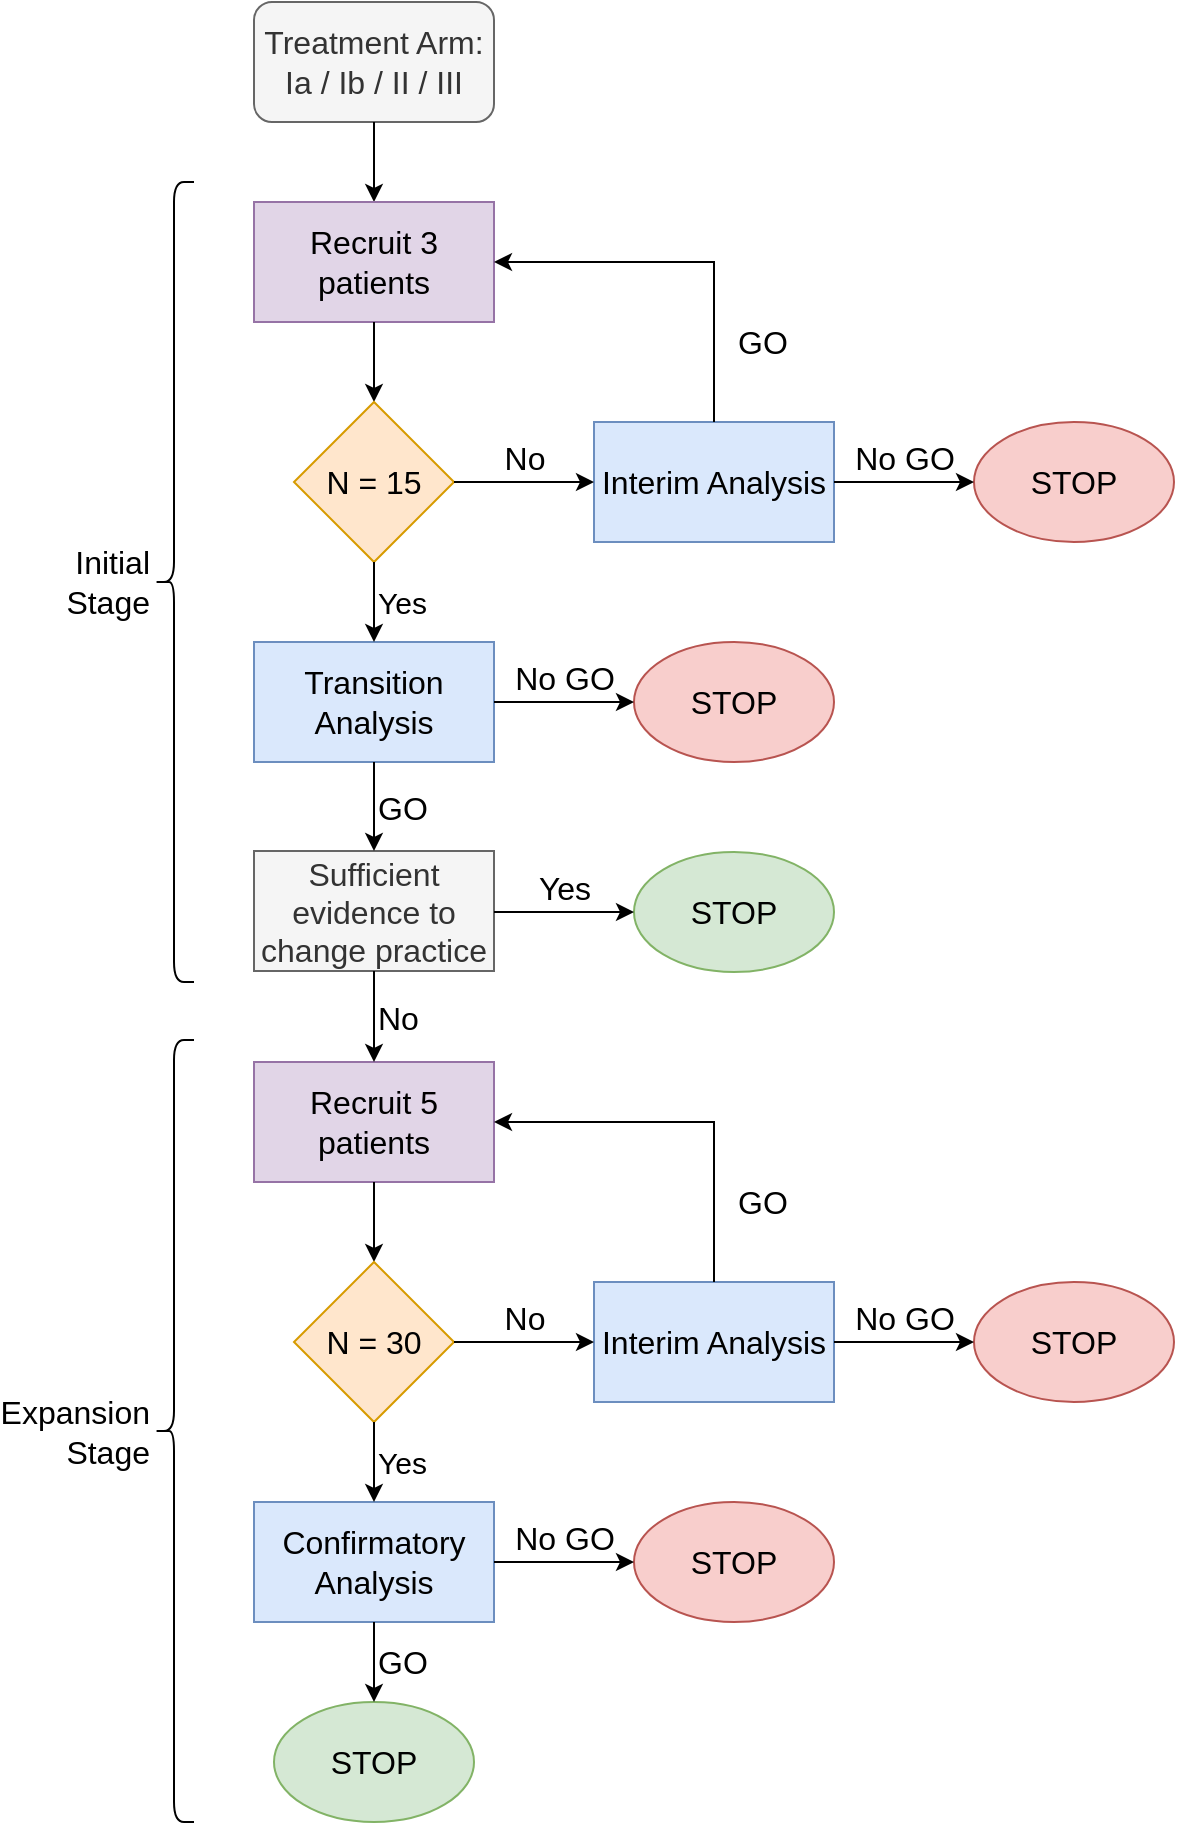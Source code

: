 <mxfile version="21.2.3" type="device">
  <diagram id="C5RBs43oDa-KdzZeNtuy" name="Page-1">
    <mxGraphModel dx="753" dy="509" grid="1" gridSize="10" guides="1" tooltips="1" connect="1" arrows="1" fold="1" page="1" pageScale="1" pageWidth="827" pageHeight="1169" math="0" shadow="0">
      <root>
        <mxCell id="WIyWlLk6GJQsqaUBKTNV-0" />
        <mxCell id="WIyWlLk6GJQsqaUBKTNV-1" parent="WIyWlLk6GJQsqaUBKTNV-0" />
        <mxCell id="vbJcCqgNRkTzz0MTJluE-0" value="Treatment Arm:&lt;br style=&quot;font-size: 16px;&quot;&gt;Ia / Ib / II / III" style="rounded=1;whiteSpace=wrap;html=1;fontSize=16;fillColor=#f5f5f5;fontColor=#333333;strokeColor=#666666;" parent="WIyWlLk6GJQsqaUBKTNV-1" vertex="1">
          <mxGeometry x="134" y="100" width="120" height="60" as="geometry" />
        </mxCell>
        <mxCell id="vbJcCqgNRkTzz0MTJluE-1" value="" style="endArrow=classic;html=1;rounded=0;exitX=0.5;exitY=1;exitDx=0;exitDy=0;" parent="WIyWlLk6GJQsqaUBKTNV-1" source="vbJcCqgNRkTzz0MTJluE-0" edge="1">
          <mxGeometry width="50" height="50" relative="1" as="geometry">
            <mxPoint x="374" y="360" as="sourcePoint" />
            <mxPoint x="194" y="200" as="targetPoint" />
          </mxGeometry>
        </mxCell>
        <mxCell id="vbJcCqgNRkTzz0MTJluE-2" value="Recruit 3 patients" style="rounded=0;whiteSpace=wrap;html=1;fontSize=16;fillColor=#e1d5e7;strokeColor=#9673a6;" parent="WIyWlLk6GJQsqaUBKTNV-1" vertex="1">
          <mxGeometry x="134" y="200" width="120" height="60" as="geometry" />
        </mxCell>
        <mxCell id="vbJcCqgNRkTzz0MTJluE-3" value="" style="endArrow=classic;html=1;rounded=0;exitX=0.5;exitY=1;exitDx=0;exitDy=0;" parent="WIyWlLk6GJQsqaUBKTNV-1" source="vbJcCqgNRkTzz0MTJluE-2" target="vbJcCqgNRkTzz0MTJluE-4" edge="1">
          <mxGeometry width="50" height="50" relative="1" as="geometry">
            <mxPoint x="374" y="360" as="sourcePoint" />
            <mxPoint x="424" y="310" as="targetPoint" />
          </mxGeometry>
        </mxCell>
        <mxCell id="vbJcCqgNRkTzz0MTJluE-4" value="&lt;font style=&quot;font-size: 16px;&quot;&gt;N = 15&lt;/font&gt;" style="rhombus;whiteSpace=wrap;html=1;fillColor=#ffe6cc;strokeColor=#d79b00;" parent="WIyWlLk6GJQsqaUBKTNV-1" vertex="1">
          <mxGeometry x="154" y="300" width="80" height="80" as="geometry" />
        </mxCell>
        <mxCell id="vbJcCqgNRkTzz0MTJluE-5" value="Interim Analysis" style="rounded=0;whiteSpace=wrap;html=1;fontSize=16;fillColor=#dae8fc;strokeColor=#6c8ebf;" parent="WIyWlLk6GJQsqaUBKTNV-1" vertex="1">
          <mxGeometry x="304" y="310" width="120" height="60" as="geometry" />
        </mxCell>
        <mxCell id="vbJcCqgNRkTzz0MTJluE-7" value="No" style="endArrow=classic;html=1;rounded=0;exitX=1;exitY=0.5;exitDx=0;exitDy=0;entryX=0;entryY=0.5;entryDx=0;entryDy=0;fontSize=16;labelPosition=center;verticalLabelPosition=top;align=center;verticalAlign=bottom;" parent="WIyWlLk6GJQsqaUBKTNV-1" target="vbJcCqgNRkTzz0MTJluE-5" edge="1">
          <mxGeometry width="50" height="50" relative="1" as="geometry">
            <mxPoint x="234" y="340" as="sourcePoint" />
            <mxPoint x="294" y="340" as="targetPoint" />
          </mxGeometry>
        </mxCell>
        <mxCell id="vbJcCqgNRkTzz0MTJluE-8" value="Transition Analysis" style="rounded=0;whiteSpace=wrap;html=1;fontSize=16;fillColor=#dae8fc;strokeColor=#6c8ebf;" parent="WIyWlLk6GJQsqaUBKTNV-1" vertex="1">
          <mxGeometry x="134" y="420" width="120" height="60" as="geometry" />
        </mxCell>
        <mxCell id="vbJcCqgNRkTzz0MTJluE-9" value="Yes" style="endArrow=classic;html=1;rounded=0;exitX=0.5;exitY=1;exitDx=0;exitDy=0;fontSize=15;labelPosition=right;verticalLabelPosition=middle;align=left;verticalAlign=middle;" parent="WIyWlLk6GJQsqaUBKTNV-1" source="vbJcCqgNRkTzz0MTJluE-4" target="vbJcCqgNRkTzz0MTJluE-8" edge="1">
          <mxGeometry width="50" height="50" relative="1" as="geometry">
            <mxPoint x="374" y="350" as="sourcePoint" />
            <mxPoint x="424" y="300" as="targetPoint" />
          </mxGeometry>
        </mxCell>
        <mxCell id="vbJcCqgNRkTzz0MTJluE-10" value="STOP" style="ellipse;whiteSpace=wrap;html=1;fontSize=16;fillColor=#f8cecc;strokeColor=#b85450;" parent="WIyWlLk6GJQsqaUBKTNV-1" vertex="1">
          <mxGeometry x="494" y="310" width="100" height="60" as="geometry" />
        </mxCell>
        <mxCell id="vbJcCqgNRkTzz0MTJluE-11" value="No GO" style="endArrow=classic;html=1;rounded=0;entryX=0;entryY=0.5;entryDx=0;entryDy=0;exitX=1;exitY=0.5;exitDx=0;exitDy=0;fontSize=16;labelPosition=center;verticalLabelPosition=top;align=center;verticalAlign=bottom;" parent="WIyWlLk6GJQsqaUBKTNV-1" source="vbJcCqgNRkTzz0MTJluE-5" target="vbJcCqgNRkTzz0MTJluE-10" edge="1">
          <mxGeometry width="50" height="50" relative="1" as="geometry">
            <mxPoint x="374" y="350" as="sourcePoint" />
            <mxPoint x="424" y="300" as="targetPoint" />
          </mxGeometry>
        </mxCell>
        <mxCell id="vbJcCqgNRkTzz0MTJluE-12" value="GO" style="endArrow=classic;html=1;rounded=0;exitX=0.5;exitY=0;exitDx=0;exitDy=0;entryX=1;entryY=0.5;entryDx=0;entryDy=0;fontSize=16;labelPosition=right;verticalLabelPosition=middle;align=left;verticalAlign=middle;" parent="WIyWlLk6GJQsqaUBKTNV-1" source="vbJcCqgNRkTzz0MTJluE-5" target="vbJcCqgNRkTzz0MTJluE-2" edge="1">
          <mxGeometry x="-0.579" y="-10" width="50" height="50" relative="1" as="geometry">
            <mxPoint x="374" y="350" as="sourcePoint" />
            <mxPoint x="424" y="300" as="targetPoint" />
            <Array as="points">
              <mxPoint x="364" y="230" />
            </Array>
            <mxPoint as="offset" />
          </mxGeometry>
        </mxCell>
        <mxCell id="vbJcCqgNRkTzz0MTJluE-13" value="STOP" style="ellipse;whiteSpace=wrap;html=1;fontSize=16;fillColor=#f8cecc;strokeColor=#b85450;" parent="WIyWlLk6GJQsqaUBKTNV-1" vertex="1">
          <mxGeometry x="324" y="420" width="100" height="60" as="geometry" />
        </mxCell>
        <mxCell id="vbJcCqgNRkTzz0MTJluE-14" value="No GO" style="endArrow=classic;html=1;rounded=0;entryX=0;entryY=0.5;entryDx=0;entryDy=0;exitX=1;exitY=0.5;exitDx=0;exitDy=0;fontSize=16;labelPosition=center;verticalLabelPosition=top;align=center;verticalAlign=bottom;" parent="WIyWlLk6GJQsqaUBKTNV-1" target="vbJcCqgNRkTzz0MTJluE-13" edge="1">
          <mxGeometry width="50" height="50" relative="1" as="geometry">
            <mxPoint x="254" y="450" as="sourcePoint" />
            <mxPoint x="254" y="410" as="targetPoint" />
          </mxGeometry>
        </mxCell>
        <mxCell id="vbJcCqgNRkTzz0MTJluE-17" value="Initial Stage" style="shape=curlyBracket;whiteSpace=wrap;html=1;rounded=1;labelPosition=left;verticalLabelPosition=middle;align=right;verticalAlign=middle;fontSize=16;size=0.5;" parent="WIyWlLk6GJQsqaUBKTNV-1" vertex="1">
          <mxGeometry x="84" y="190" width="20" height="400" as="geometry" />
        </mxCell>
        <mxCell id="vbJcCqgNRkTzz0MTJluE-18" value="Sufficient evidence to change practice" style="rounded=0;whiteSpace=wrap;html=1;fontSize=16;fillColor=#f5f5f5;fontColor=#333333;strokeColor=#666666;" parent="WIyWlLk6GJQsqaUBKTNV-1" vertex="1">
          <mxGeometry x="134" y="524.5" width="120" height="60" as="geometry" />
        </mxCell>
        <mxCell id="vbJcCqgNRkTzz0MTJluE-19" value="GO" style="endArrow=classic;html=1;rounded=0;exitX=0.5;exitY=1;exitDx=0;exitDy=0;entryX=0.5;entryY=0;entryDx=0;entryDy=0;fontSize=16;labelPosition=right;verticalLabelPosition=middle;align=left;verticalAlign=middle;" parent="WIyWlLk6GJQsqaUBKTNV-1" source="vbJcCqgNRkTzz0MTJluE-8" target="vbJcCqgNRkTzz0MTJluE-18" edge="1">
          <mxGeometry width="50" height="50" relative="1" as="geometry">
            <mxPoint x="224" y="540" as="sourcePoint" />
            <mxPoint x="274" y="490" as="targetPoint" />
          </mxGeometry>
        </mxCell>
        <mxCell id="vbJcCqgNRkTzz0MTJluE-20" value="STOP" style="ellipse;whiteSpace=wrap;html=1;fontSize=16;fillColor=#d5e8d4;strokeColor=#82b366;" parent="WIyWlLk6GJQsqaUBKTNV-1" vertex="1">
          <mxGeometry x="324" y="525" width="100" height="60" as="geometry" />
        </mxCell>
        <mxCell id="vbJcCqgNRkTzz0MTJluE-21" value="Yes" style="endArrow=classic;html=1;rounded=0;entryX=0;entryY=0.5;entryDx=0;entryDy=0;exitX=1;exitY=0.5;exitDx=0;exitDy=0;fontSize=16;labelPosition=center;verticalLabelPosition=top;align=center;verticalAlign=bottom;" parent="WIyWlLk6GJQsqaUBKTNV-1" target="vbJcCqgNRkTzz0MTJluE-20" edge="1">
          <mxGeometry width="50" height="50" relative="1" as="geometry">
            <mxPoint x="254" y="555" as="sourcePoint" />
            <mxPoint x="254" y="515" as="targetPoint" />
          </mxGeometry>
        </mxCell>
        <mxCell id="vbJcCqgNRkTzz0MTJluE-22" value="Recruit 5 patients" style="rounded=0;whiteSpace=wrap;html=1;fontSize=16;fillColor=#e1d5e7;strokeColor=#9673a6;" parent="WIyWlLk6GJQsqaUBKTNV-1" vertex="1">
          <mxGeometry x="134" y="630" width="120" height="60" as="geometry" />
        </mxCell>
        <mxCell id="vbJcCqgNRkTzz0MTJluE-23" value="No" style="endArrow=classic;html=1;rounded=0;entryX=0.5;entryY=0;entryDx=0;entryDy=0;exitX=0.5;exitY=1;exitDx=0;exitDy=0;fontSize=16;labelPosition=right;verticalLabelPosition=middle;align=left;verticalAlign=middle;" parent="WIyWlLk6GJQsqaUBKTNV-1" source="vbJcCqgNRkTzz0MTJluE-18" target="vbJcCqgNRkTzz0MTJluE-22" edge="1">
          <mxGeometry width="50" height="50" relative="1" as="geometry">
            <mxPoint x="224" y="540" as="sourcePoint" />
            <mxPoint x="274" y="490" as="targetPoint" />
          </mxGeometry>
        </mxCell>
        <mxCell id="vbJcCqgNRkTzz0MTJluE-24" value="" style="endArrow=classic;html=1;rounded=0;exitX=0.5;exitY=1;exitDx=0;exitDy=0;" parent="WIyWlLk6GJQsqaUBKTNV-1" target="vbJcCqgNRkTzz0MTJluE-25" edge="1">
          <mxGeometry width="50" height="50" relative="1" as="geometry">
            <mxPoint x="194" y="690" as="sourcePoint" />
            <mxPoint x="424" y="740" as="targetPoint" />
          </mxGeometry>
        </mxCell>
        <mxCell id="vbJcCqgNRkTzz0MTJluE-25" value="&lt;font style=&quot;font-size: 16px;&quot;&gt;N = 30&lt;/font&gt;" style="rhombus;whiteSpace=wrap;html=1;fillColor=#ffe6cc;strokeColor=#d79b00;" parent="WIyWlLk6GJQsqaUBKTNV-1" vertex="1">
          <mxGeometry x="154" y="730" width="80" height="80" as="geometry" />
        </mxCell>
        <mxCell id="vbJcCqgNRkTzz0MTJluE-26" value="Interim Analysis" style="rounded=0;whiteSpace=wrap;html=1;fontSize=16;fillColor=#dae8fc;strokeColor=#6c8ebf;" parent="WIyWlLk6GJQsqaUBKTNV-1" vertex="1">
          <mxGeometry x="304" y="740" width="120" height="60" as="geometry" />
        </mxCell>
        <mxCell id="vbJcCqgNRkTzz0MTJluE-27" value="No" style="endArrow=classic;html=1;rounded=0;exitX=1;exitY=0.5;exitDx=0;exitDy=0;entryX=0;entryY=0.5;entryDx=0;entryDy=0;fontSize=16;labelPosition=center;verticalLabelPosition=top;align=center;verticalAlign=bottom;" parent="WIyWlLk6GJQsqaUBKTNV-1" target="vbJcCqgNRkTzz0MTJluE-26" edge="1">
          <mxGeometry width="50" height="50" relative="1" as="geometry">
            <mxPoint x="234" y="770" as="sourcePoint" />
            <mxPoint x="294" y="770" as="targetPoint" />
          </mxGeometry>
        </mxCell>
        <mxCell id="vbJcCqgNRkTzz0MTJluE-28" value="Confirmatory Analysis" style="rounded=0;whiteSpace=wrap;html=1;fontSize=16;fillColor=#dae8fc;strokeColor=#6c8ebf;" parent="WIyWlLk6GJQsqaUBKTNV-1" vertex="1">
          <mxGeometry x="134" y="850" width="120" height="60" as="geometry" />
        </mxCell>
        <mxCell id="vbJcCqgNRkTzz0MTJluE-29" value="STOP" style="ellipse;whiteSpace=wrap;html=1;fontSize=16;fillColor=#f8cecc;strokeColor=#b85450;" parent="WIyWlLk6GJQsqaUBKTNV-1" vertex="1">
          <mxGeometry x="494" y="740" width="100" height="60" as="geometry" />
        </mxCell>
        <mxCell id="vbJcCqgNRkTzz0MTJluE-30" value="No GO" style="endArrow=classic;html=1;rounded=0;entryX=0;entryY=0.5;entryDx=0;entryDy=0;exitX=1;exitY=0.5;exitDx=0;exitDy=0;fontSize=16;labelPosition=center;verticalLabelPosition=top;align=center;verticalAlign=bottom;" parent="WIyWlLk6GJQsqaUBKTNV-1" source="vbJcCqgNRkTzz0MTJluE-26" target="vbJcCqgNRkTzz0MTJluE-29" edge="1">
          <mxGeometry width="50" height="50" relative="1" as="geometry">
            <mxPoint x="374" y="780" as="sourcePoint" />
            <mxPoint x="424" y="730" as="targetPoint" />
          </mxGeometry>
        </mxCell>
        <mxCell id="vbJcCqgNRkTzz0MTJluE-31" value="GO" style="endArrow=classic;html=1;rounded=0;exitX=0.5;exitY=0;exitDx=0;exitDy=0;entryX=1;entryY=0.5;entryDx=0;entryDy=0;fontSize=16;labelPosition=right;verticalLabelPosition=middle;align=left;verticalAlign=middle;" parent="WIyWlLk6GJQsqaUBKTNV-1" source="vbJcCqgNRkTzz0MTJluE-26" edge="1">
          <mxGeometry x="-0.579" y="-10" width="50" height="50" relative="1" as="geometry">
            <mxPoint x="374" y="780" as="sourcePoint" />
            <mxPoint x="254" y="660" as="targetPoint" />
            <Array as="points">
              <mxPoint x="364" y="660" />
            </Array>
            <mxPoint as="offset" />
          </mxGeometry>
        </mxCell>
        <mxCell id="vbJcCqgNRkTzz0MTJluE-32" value="STOP" style="ellipse;whiteSpace=wrap;html=1;fontSize=16;fillColor=#f8cecc;strokeColor=#b85450;" parent="WIyWlLk6GJQsqaUBKTNV-1" vertex="1">
          <mxGeometry x="324" y="850" width="100" height="60" as="geometry" />
        </mxCell>
        <mxCell id="vbJcCqgNRkTzz0MTJluE-33" value="No GO" style="endArrow=classic;html=1;rounded=0;entryX=0;entryY=0.5;entryDx=0;entryDy=0;exitX=1;exitY=0.5;exitDx=0;exitDy=0;fontSize=16;labelPosition=center;verticalLabelPosition=top;align=center;verticalAlign=bottom;" parent="WIyWlLk6GJQsqaUBKTNV-1" target="vbJcCqgNRkTzz0MTJluE-32" edge="1">
          <mxGeometry width="50" height="50" relative="1" as="geometry">
            <mxPoint x="254" y="880" as="sourcePoint" />
            <mxPoint x="254" y="840" as="targetPoint" />
          </mxGeometry>
        </mxCell>
        <mxCell id="vbJcCqgNRkTzz0MTJluE-35" value="Yes" style="endArrow=classic;html=1;rounded=0;fontSize=15;labelPosition=right;verticalLabelPosition=middle;align=left;verticalAlign=middle;entryX=0.5;entryY=0;entryDx=0;entryDy=0;" parent="WIyWlLk6GJQsqaUBKTNV-1" target="vbJcCqgNRkTzz0MTJluE-28" edge="1">
          <mxGeometry width="50" height="50" relative="1" as="geometry">
            <mxPoint x="194" y="810" as="sourcePoint" />
            <mxPoint x="204" y="430" as="targetPoint" />
          </mxGeometry>
        </mxCell>
        <mxCell id="vbJcCqgNRkTzz0MTJluE-36" value="STOP" style="ellipse;whiteSpace=wrap;html=1;fontSize=16;fillColor=#d5e8d4;strokeColor=#82b366;" parent="WIyWlLk6GJQsqaUBKTNV-1" vertex="1">
          <mxGeometry x="144" y="950" width="100" height="60" as="geometry" />
        </mxCell>
        <mxCell id="vbJcCqgNRkTzz0MTJluE-37" value="GO" style="endArrow=classic;html=1;rounded=0;exitX=0.5;exitY=1;exitDx=0;exitDy=0;entryX=0.5;entryY=0;entryDx=0;entryDy=0;fontSize=16;labelPosition=right;verticalLabelPosition=middle;align=left;verticalAlign=middle;" parent="WIyWlLk6GJQsqaUBKTNV-1" source="vbJcCqgNRkTzz0MTJluE-28" target="vbJcCqgNRkTzz0MTJluE-36" edge="1">
          <mxGeometry width="50" height="50" relative="1" as="geometry">
            <mxPoint x="244" y="830" as="sourcePoint" />
            <mxPoint x="294" y="780" as="targetPoint" />
          </mxGeometry>
        </mxCell>
        <mxCell id="vbJcCqgNRkTzz0MTJluE-39" value="Expansion Stage" style="shape=curlyBracket;whiteSpace=wrap;html=1;rounded=1;labelPosition=left;verticalLabelPosition=middle;align=right;verticalAlign=middle;fontSize=16;size=0.5;" parent="WIyWlLk6GJQsqaUBKTNV-1" vertex="1">
          <mxGeometry x="84" y="619" width="20" height="391" as="geometry" />
        </mxCell>
      </root>
    </mxGraphModel>
  </diagram>
</mxfile>

